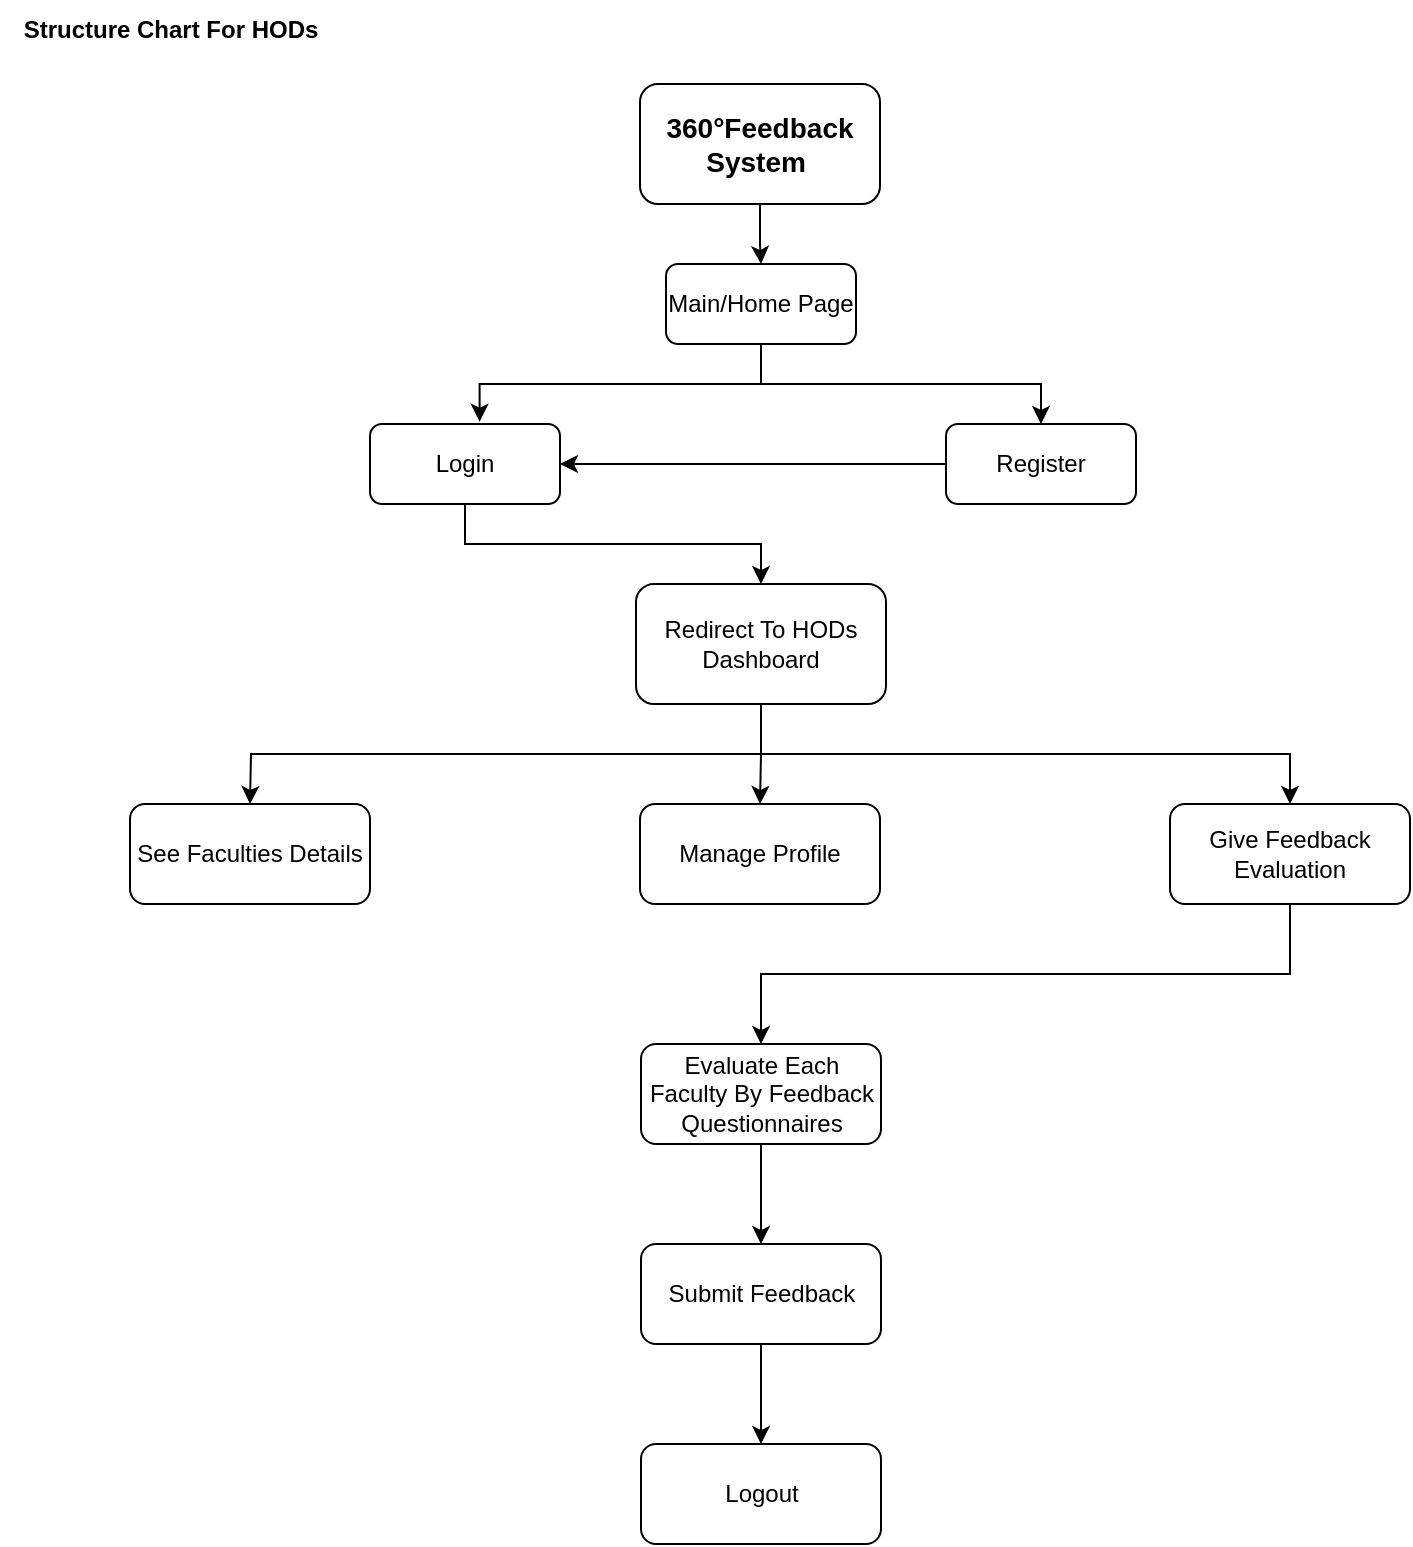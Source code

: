 <mxfile version="26.0.16">
  <diagram name="Page-1" id="bl95XdQGdq1YLiJfkjqN">
    <mxGraphModel dx="1000" dy="530" grid="1" gridSize="10" guides="1" tooltips="1" connect="1" arrows="1" fold="1" page="1" pageScale="1" pageWidth="850" pageHeight="1100" math="0" shadow="0">
      <root>
        <mxCell id="0" />
        <mxCell id="1" parent="0" />
        <mxCell id="du4fdwfoUmVfIacFh9Lh-4" value="" style="edgeStyle=orthogonalEdgeStyle;rounded=0;orthogonalLoop=1;jettySize=auto;html=1;" edge="1" parent="1" source="du4fdwfoUmVfIacFh9Lh-1" target="du4fdwfoUmVfIacFh9Lh-2">
          <mxGeometry relative="1" as="geometry" />
        </mxCell>
        <mxCell id="du4fdwfoUmVfIacFh9Lh-1" value="&lt;font style=&quot;font-size: 14px;&quot;&gt;&lt;b&gt;&lt;font style=&quot;&quot;&gt;360&lt;/font&gt;°Feedback System&amp;nbsp;&lt;/b&gt;&lt;/font&gt;" style="rounded=1;whiteSpace=wrap;html=1;" vertex="1" parent="1">
          <mxGeometry x="365" y="80" width="120" height="60" as="geometry" />
        </mxCell>
        <mxCell id="du4fdwfoUmVfIacFh9Lh-10" style="edgeStyle=orthogonalEdgeStyle;rounded=0;orthogonalLoop=1;jettySize=auto;html=1;exitX=0.5;exitY=1;exitDx=0;exitDy=0;entryX=0.5;entryY=0;entryDx=0;entryDy=0;" edge="1" parent="1" source="du4fdwfoUmVfIacFh9Lh-2" target="du4fdwfoUmVfIacFh9Lh-7">
          <mxGeometry relative="1" as="geometry" />
        </mxCell>
        <mxCell id="du4fdwfoUmVfIacFh9Lh-2" value="Main/Home Page" style="rounded=1;whiteSpace=wrap;html=1;" vertex="1" parent="1">
          <mxGeometry x="378" y="170" width="95" height="40" as="geometry" />
        </mxCell>
        <mxCell id="du4fdwfoUmVfIacFh9Lh-11" style="edgeStyle=orthogonalEdgeStyle;rounded=0;orthogonalLoop=1;jettySize=auto;html=1;exitX=0.5;exitY=1;exitDx=0;exitDy=0;entryX=0.5;entryY=0;entryDx=0;entryDy=0;" edge="1" parent="1" source="du4fdwfoUmVfIacFh9Lh-5" target="du4fdwfoUmVfIacFh9Lh-6">
          <mxGeometry relative="1" as="geometry" />
        </mxCell>
        <mxCell id="du4fdwfoUmVfIacFh9Lh-5" value="Login" style="rounded=1;whiteSpace=wrap;html=1;" vertex="1" parent="1">
          <mxGeometry x="230" y="250" width="95" height="40" as="geometry" />
        </mxCell>
        <mxCell id="du4fdwfoUmVfIacFh9Lh-22" style="edgeStyle=orthogonalEdgeStyle;rounded=0;orthogonalLoop=1;jettySize=auto;html=1;exitX=0.5;exitY=1;exitDx=0;exitDy=0;entryX=0.5;entryY=0;entryDx=0;entryDy=0;" edge="1" parent="1" source="du4fdwfoUmVfIacFh9Lh-6">
          <mxGeometry relative="1" as="geometry">
            <mxPoint x="170" y="440" as="targetPoint" />
          </mxGeometry>
        </mxCell>
        <mxCell id="du4fdwfoUmVfIacFh9Lh-35" style="edgeStyle=orthogonalEdgeStyle;rounded=0;orthogonalLoop=1;jettySize=auto;html=1;exitX=0.5;exitY=1;exitDx=0;exitDy=0;entryX=0.5;entryY=0;entryDx=0;entryDy=0;" edge="1" parent="1" source="du4fdwfoUmVfIacFh9Lh-6" target="du4fdwfoUmVfIacFh9Lh-34">
          <mxGeometry relative="1" as="geometry" />
        </mxCell>
        <mxCell id="du4fdwfoUmVfIacFh9Lh-38" style="edgeStyle=orthogonalEdgeStyle;rounded=0;orthogonalLoop=1;jettySize=auto;html=1;exitX=0.5;exitY=1;exitDx=0;exitDy=0;entryX=0.5;entryY=0;entryDx=0;entryDy=0;" edge="1" parent="1" source="du4fdwfoUmVfIacFh9Lh-6" target="du4fdwfoUmVfIacFh9Lh-36">
          <mxGeometry relative="1" as="geometry" />
        </mxCell>
        <mxCell id="du4fdwfoUmVfIacFh9Lh-6" value="Redirect To HODs&lt;div&gt;Dashboard&lt;/div&gt;" style="rounded=1;whiteSpace=wrap;html=1;" vertex="1" parent="1">
          <mxGeometry x="363" y="330" width="125" height="60" as="geometry" />
        </mxCell>
        <mxCell id="du4fdwfoUmVfIacFh9Lh-13" style="edgeStyle=orthogonalEdgeStyle;rounded=0;orthogonalLoop=1;jettySize=auto;html=1;exitX=0;exitY=0.5;exitDx=0;exitDy=0;" edge="1" parent="1" source="du4fdwfoUmVfIacFh9Lh-7" target="du4fdwfoUmVfIacFh9Lh-5">
          <mxGeometry relative="1" as="geometry" />
        </mxCell>
        <mxCell id="du4fdwfoUmVfIacFh9Lh-7" value="Register" style="rounded=1;whiteSpace=wrap;html=1;" vertex="1" parent="1">
          <mxGeometry x="518" y="250" width="95" height="40" as="geometry" />
        </mxCell>
        <mxCell id="du4fdwfoUmVfIacFh9Lh-9" style="edgeStyle=orthogonalEdgeStyle;rounded=0;orthogonalLoop=1;jettySize=auto;html=1;exitX=0.5;exitY=1;exitDx=0;exitDy=0;entryX=0.577;entryY=-0.029;entryDx=0;entryDy=0;entryPerimeter=0;" edge="1" parent="1" source="du4fdwfoUmVfIacFh9Lh-2" target="du4fdwfoUmVfIacFh9Lh-5">
          <mxGeometry relative="1" as="geometry" />
        </mxCell>
        <mxCell id="du4fdwfoUmVfIacFh9Lh-12" style="edgeStyle=orthogonalEdgeStyle;rounded=0;orthogonalLoop=1;jettySize=auto;html=1;exitX=0.5;exitY=1;exitDx=0;exitDy=0;" edge="1" parent="1" source="du4fdwfoUmVfIacFh9Lh-7" target="du4fdwfoUmVfIacFh9Lh-7">
          <mxGeometry relative="1" as="geometry" />
        </mxCell>
        <mxCell id="du4fdwfoUmVfIacFh9Lh-15" value="&lt;b&gt;Structure Chart For HODs&lt;/b&gt;" style="text;html=1;align=center;verticalAlign=middle;resizable=0;points=[];autosize=1;strokeColor=none;fillColor=none;" vertex="1" parent="1">
          <mxGeometry x="45" y="38" width="170" height="30" as="geometry" />
        </mxCell>
        <mxCell id="du4fdwfoUmVfIacFh9Lh-33" value="See Faculties Details" style="rounded=1;whiteSpace=wrap;html=1;" vertex="1" parent="1">
          <mxGeometry x="110" y="440" width="120" height="50" as="geometry" />
        </mxCell>
        <mxCell id="du4fdwfoUmVfIacFh9Lh-34" value="Manage Profile" style="rounded=1;whiteSpace=wrap;html=1;" vertex="1" parent="1">
          <mxGeometry x="365" y="440" width="120" height="50" as="geometry" />
        </mxCell>
        <mxCell id="du4fdwfoUmVfIacFh9Lh-40" style="edgeStyle=orthogonalEdgeStyle;rounded=0;orthogonalLoop=1;jettySize=auto;html=1;exitX=0.5;exitY=1;exitDx=0;exitDy=0;" edge="1" parent="1" source="du4fdwfoUmVfIacFh9Lh-36" target="du4fdwfoUmVfIacFh9Lh-39">
          <mxGeometry relative="1" as="geometry" />
        </mxCell>
        <mxCell id="du4fdwfoUmVfIacFh9Lh-36" value="Give Feedback Evaluation" style="rounded=1;whiteSpace=wrap;html=1;" vertex="1" parent="1">
          <mxGeometry x="630" y="440" width="120" height="50" as="geometry" />
        </mxCell>
        <mxCell id="du4fdwfoUmVfIacFh9Lh-42" value="" style="edgeStyle=orthogonalEdgeStyle;rounded=0;orthogonalLoop=1;jettySize=auto;html=1;" edge="1" parent="1" source="du4fdwfoUmVfIacFh9Lh-39" target="du4fdwfoUmVfIacFh9Lh-41">
          <mxGeometry relative="1" as="geometry" />
        </mxCell>
        <mxCell id="du4fdwfoUmVfIacFh9Lh-39" value="Evaluate Each Faculty By Feedback Questionnaires" style="rounded=1;whiteSpace=wrap;html=1;" vertex="1" parent="1">
          <mxGeometry x="365.5" y="560" width="120" height="50" as="geometry" />
        </mxCell>
        <mxCell id="du4fdwfoUmVfIacFh9Lh-44" value="" style="edgeStyle=orthogonalEdgeStyle;rounded=0;orthogonalLoop=1;jettySize=auto;html=1;" edge="1" parent="1" source="du4fdwfoUmVfIacFh9Lh-41" target="du4fdwfoUmVfIacFh9Lh-43">
          <mxGeometry relative="1" as="geometry" />
        </mxCell>
        <mxCell id="du4fdwfoUmVfIacFh9Lh-41" value="Submit Feedback" style="rounded=1;whiteSpace=wrap;html=1;" vertex="1" parent="1">
          <mxGeometry x="365.5" y="660" width="120" height="50" as="geometry" />
        </mxCell>
        <mxCell id="du4fdwfoUmVfIacFh9Lh-43" value="Logout" style="rounded=1;whiteSpace=wrap;html=1;" vertex="1" parent="1">
          <mxGeometry x="365.5" y="760" width="120" height="50" as="geometry" />
        </mxCell>
      </root>
    </mxGraphModel>
  </diagram>
</mxfile>
